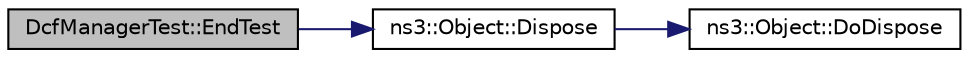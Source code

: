 digraph "DcfManagerTest::EndTest"
{
  edge [fontname="Helvetica",fontsize="10",labelfontname="Helvetica",labelfontsize="10"];
  node [fontname="Helvetica",fontsize="10",shape=record];
  rankdir="LR";
  Node1 [label="DcfManagerTest::EndTest",height=0.2,width=0.4,color="black", fillcolor="grey75", style="filled", fontcolor="black"];
  Node1 -> Node2 [color="midnightblue",fontsize="10",style="solid"];
  Node2 [label="ns3::Object::Dispose",height=0.2,width=0.4,color="black", fillcolor="white", style="filled",URL="$d9/d77/classns3_1_1Object.html#aa90ae598863f6c251cdab3c3722afdaf"];
  Node2 -> Node3 [color="midnightblue",fontsize="10",style="solid"];
  Node3 [label="ns3::Object::DoDispose",height=0.2,width=0.4,color="black", fillcolor="white", style="filled",URL="$d9/d77/classns3_1_1Object.html#a475d429a75d302d4775f4ae32479b287"];
}
